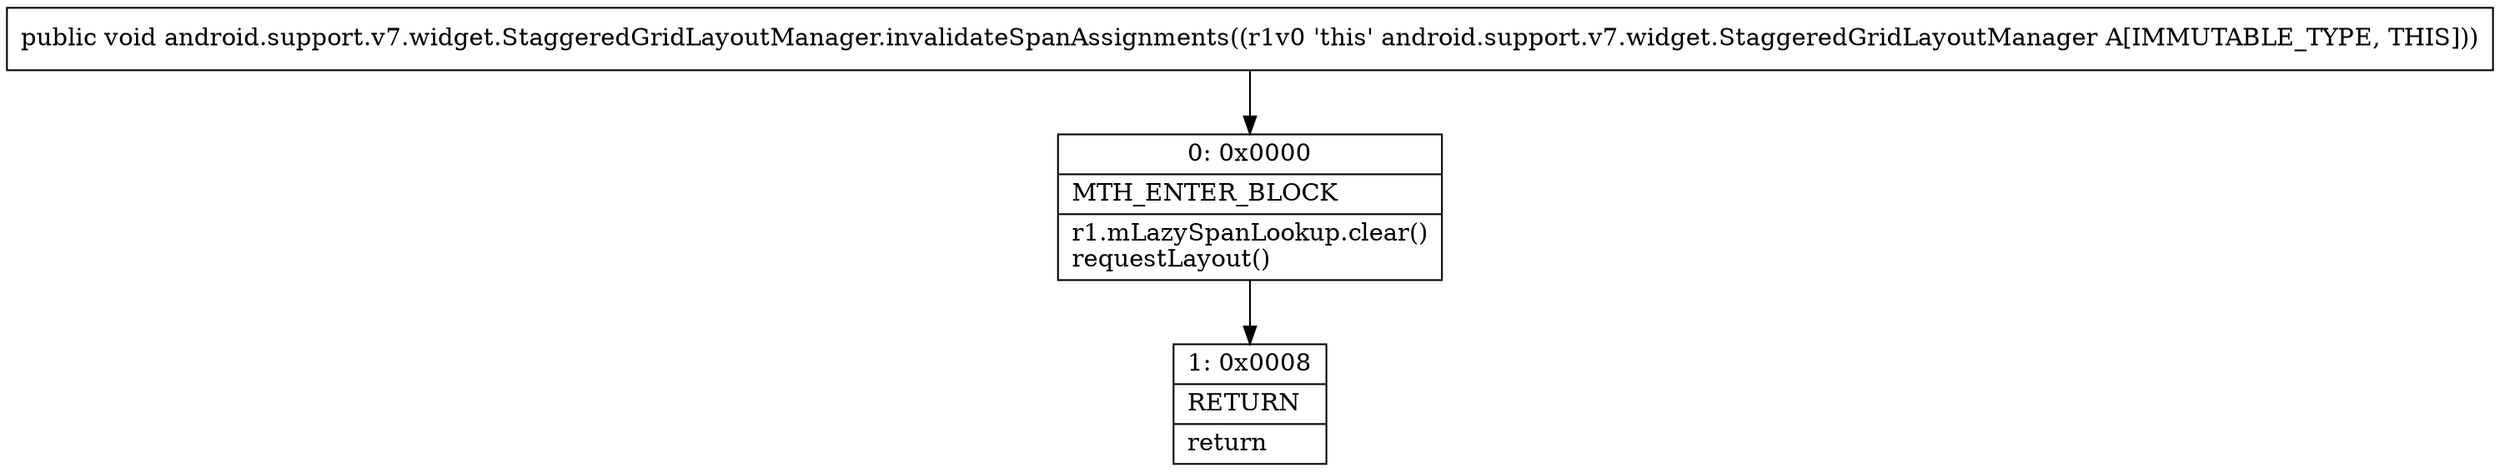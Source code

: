 digraph "CFG forandroid.support.v7.widget.StaggeredGridLayoutManager.invalidateSpanAssignments()V" {
Node_0 [shape=record,label="{0\:\ 0x0000|MTH_ENTER_BLOCK\l|r1.mLazySpanLookup.clear()\lrequestLayout()\l}"];
Node_1 [shape=record,label="{1\:\ 0x0008|RETURN\l|return\l}"];
MethodNode[shape=record,label="{public void android.support.v7.widget.StaggeredGridLayoutManager.invalidateSpanAssignments((r1v0 'this' android.support.v7.widget.StaggeredGridLayoutManager A[IMMUTABLE_TYPE, THIS])) }"];
MethodNode -> Node_0;
Node_0 -> Node_1;
}

